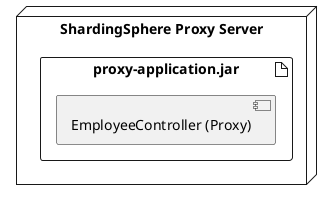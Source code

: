 @startuml
node "ShardingSphere Proxy Server" {
  artifact "proxy-application.jar" {
    component "EmployeeController (Proxy)" as EmployeeController
  }
}
@enduml
